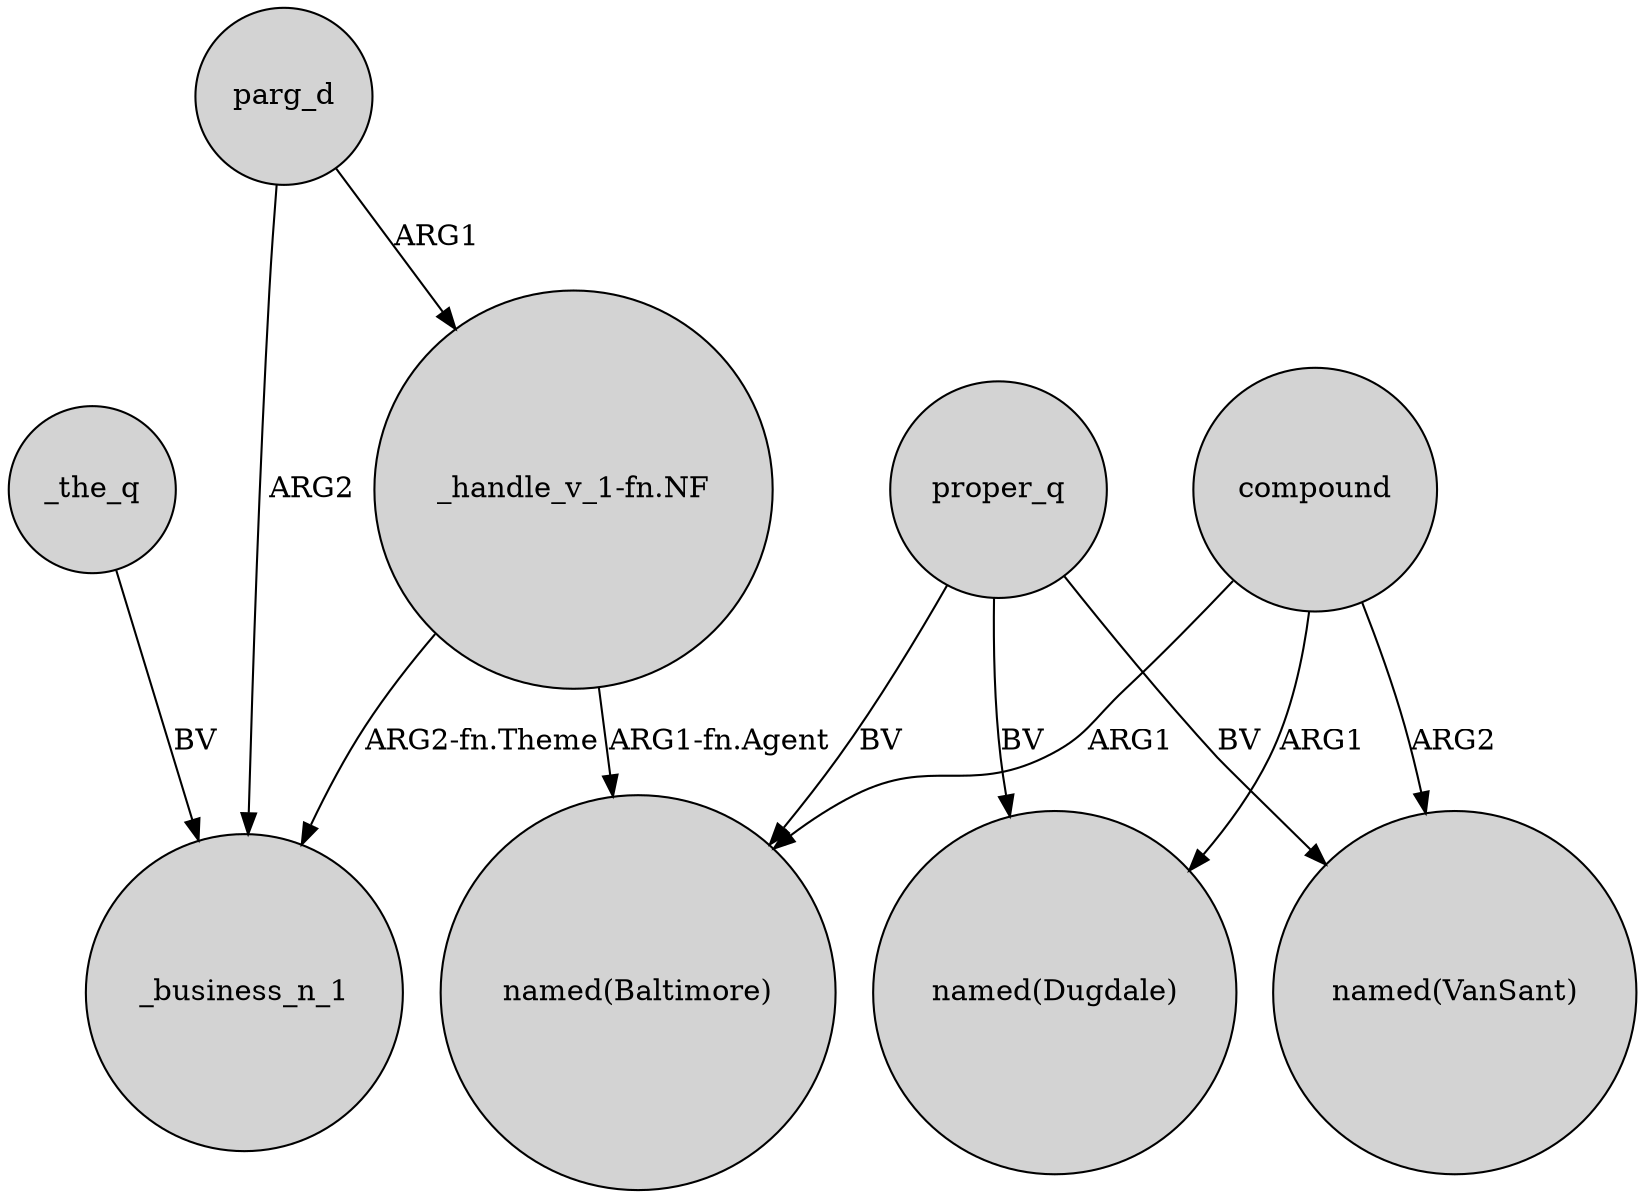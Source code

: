 digraph {
	node [shape=circle style=filled]
	_the_q -> _business_n_1 [label=BV]
	proper_q -> "named(VanSant)" [label=BV]
	compound -> "named(Baltimore)" [label=ARG1]
	parg_d -> "_handle_v_1-fn.NF" [label=ARG1]
	compound -> "named(VanSant)" [label=ARG2]
	proper_q -> "named(Dugdale)" [label=BV]
	"_handle_v_1-fn.NF" -> _business_n_1 [label="ARG2-fn.Theme"]
	proper_q -> "named(Baltimore)" [label=BV]
	"_handle_v_1-fn.NF" -> "named(Baltimore)" [label="ARG1-fn.Agent"]
	parg_d -> _business_n_1 [label=ARG2]
	compound -> "named(Dugdale)" [label=ARG1]
}
